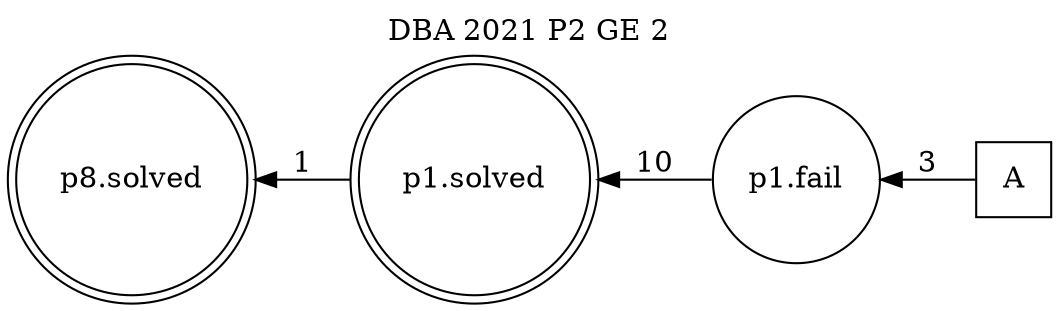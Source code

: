digraph DBA_2021_P2_GE_2 {
labelloc="tl"
label= " DBA 2021 P2 GE 2 "
rankdir="RL";
graph [ size=" 10 , 10 !"]

"A" [shape="square" label="A"]
"p1.fail" [shape="circle" label="p1.fail"]
"p1.solved" [shape="doublecircle" label="p1.solved"]
"p8.solved" [shape="doublecircle" label="p8.solved"]
"A" -> "p1.fail" [ label=3]
"p1.fail" -> "p1.solved" [ label=10]
"p1.solved" -> "p8.solved" [ label=1]
}
